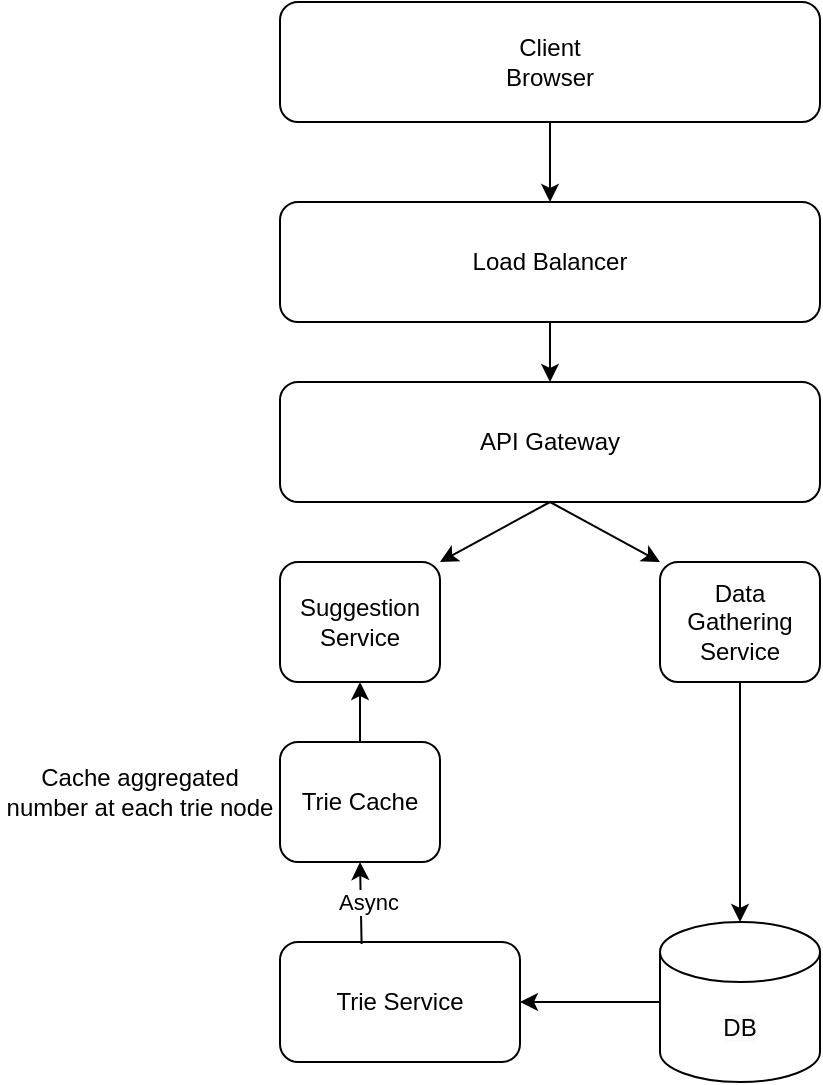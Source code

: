 <mxfile version="21.6.5" type="github">
  <diagram name="Page-1" id="lK-sITBU5b6j4ZyMU-jR">
    <mxGraphModel dx="2266" dy="837" grid="1" gridSize="10" guides="1" tooltips="1" connect="1" arrows="1" fold="1" page="1" pageScale="1" pageWidth="850" pageHeight="1100" math="0" shadow="0">
      <root>
        <mxCell id="0" />
        <mxCell id="1" parent="0" />
        <mxCell id="E9o3z5IUMP26q3OEwpVs-1" value="Client&lt;br&gt;Browser" style="rounded=1;whiteSpace=wrap;html=1;" vertex="1" parent="1">
          <mxGeometry x="290" y="150" width="270" height="60" as="geometry" />
        </mxCell>
        <mxCell id="E9o3z5IUMP26q3OEwpVs-7" value="API Gateway" style="rounded=1;whiteSpace=wrap;html=1;" vertex="1" parent="1">
          <mxGeometry x="290" y="340" width="270" height="60" as="geometry" />
        </mxCell>
        <mxCell id="E9o3z5IUMP26q3OEwpVs-8" value="Load Balancer" style="rounded=1;whiteSpace=wrap;html=1;" vertex="1" parent="1">
          <mxGeometry x="290" y="250" width="270" height="60" as="geometry" />
        </mxCell>
        <mxCell id="E9o3z5IUMP26q3OEwpVs-9" value="" style="endArrow=classic;html=1;rounded=0;exitX=0.5;exitY=1;exitDx=0;exitDy=0;entryX=0.5;entryY=0;entryDx=0;entryDy=0;" edge="1" parent="1" source="E9o3z5IUMP26q3OEwpVs-8" target="E9o3z5IUMP26q3OEwpVs-7">
          <mxGeometry width="50" height="50" relative="1" as="geometry">
            <mxPoint x="750" y="418" as="sourcePoint" />
            <mxPoint x="800" y="368" as="targetPoint" />
          </mxGeometry>
        </mxCell>
        <mxCell id="E9o3z5IUMP26q3OEwpVs-10" value="Suggestion Service" style="rounded=1;whiteSpace=wrap;html=1;" vertex="1" parent="1">
          <mxGeometry x="290" y="430" width="80" height="60" as="geometry" />
        </mxCell>
        <mxCell id="E9o3z5IUMP26q3OEwpVs-11" value="" style="endArrow=classic;html=1;rounded=0;exitX=0.5;exitY=1;exitDx=0;exitDy=0;entryX=1;entryY=0;entryDx=0;entryDy=0;" edge="1" parent="1" source="E9o3z5IUMP26q3OEwpVs-7" target="E9o3z5IUMP26q3OEwpVs-10">
          <mxGeometry width="50" height="50" relative="1" as="geometry">
            <mxPoint x="800" y="438" as="sourcePoint" />
            <mxPoint x="850" y="388" as="targetPoint" />
          </mxGeometry>
        </mxCell>
        <mxCell id="E9o3z5IUMP26q3OEwpVs-12" value="&lt;span style=&quot;color: rgb(0, 0, 0); font-family: Helvetica; font-size: 12px; font-style: normal; font-variant-ligatures: normal; font-variant-caps: normal; font-weight: 400; letter-spacing: normal; orphans: 2; text-align: center; text-indent: 0px; text-transform: none; widows: 2; word-spacing: 0px; -webkit-text-stroke-width: 0px; background-color: rgb(251, 251, 251); text-decoration-thickness: initial; text-decoration-style: initial; text-decoration-color: initial; float: none; display: inline !important;&quot;&gt;&lt;span&gt;DB&lt;/span&gt;&lt;/span&gt;" style="shape=cylinder3;whiteSpace=wrap;html=1;boundedLbl=1;backgroundOutline=1;size=15;" vertex="1" parent="1">
          <mxGeometry x="480" y="610" width="80" height="80" as="geometry" />
        </mxCell>
        <mxCell id="E9o3z5IUMP26q3OEwpVs-13" value="Trie&amp;nbsp;Cache" style="rounded=1;whiteSpace=wrap;html=1;" vertex="1" parent="1">
          <mxGeometry x="290" y="520" width="80" height="60" as="geometry" />
        </mxCell>
        <mxCell id="E9o3z5IUMP26q3OEwpVs-15" value="" style="endArrow=classic;html=1;rounded=0;exitX=0.5;exitY=1;exitDx=0;exitDy=0;entryX=0.5;entryY=0;entryDx=0;entryDy=0;entryPerimeter=0;" edge="1" parent="1" source="E9o3z5IUMP26q3OEwpVs-18" target="E9o3z5IUMP26q3OEwpVs-12">
          <mxGeometry width="50" height="50" relative="1" as="geometry">
            <mxPoint x="490" y="580" as="sourcePoint" />
            <mxPoint x="540" y="530" as="targetPoint" />
          </mxGeometry>
        </mxCell>
        <mxCell id="E9o3z5IUMP26q3OEwpVs-16" value="" style="endArrow=classic;html=1;rounded=0;entryX=0.5;entryY=0;entryDx=0;entryDy=0;exitX=0.5;exitY=1;exitDx=0;exitDy=0;" edge="1" parent="1" source="E9o3z5IUMP26q3OEwpVs-1" target="E9o3z5IUMP26q3OEwpVs-8">
          <mxGeometry width="50" height="50" relative="1" as="geometry">
            <mxPoint x="325" y="210" as="sourcePoint" />
            <mxPoint x="740" y="360" as="targetPoint" />
          </mxGeometry>
        </mxCell>
        <mxCell id="E9o3z5IUMP26q3OEwpVs-18" value="Data Gathering Service" style="rounded=1;whiteSpace=wrap;html=1;" vertex="1" parent="1">
          <mxGeometry x="480" y="430" width="80" height="60" as="geometry" />
        </mxCell>
        <mxCell id="E9o3z5IUMP26q3OEwpVs-19" value="" style="endArrow=classic;html=1;rounded=0;exitX=0.5;exitY=1;exitDx=0;exitDy=0;entryX=0;entryY=0;entryDx=0;entryDy=0;" edge="1" parent="1" source="E9o3z5IUMP26q3OEwpVs-7" target="E9o3z5IUMP26q3OEwpVs-18">
          <mxGeometry width="50" height="50" relative="1" as="geometry">
            <mxPoint x="435" y="410" as="sourcePoint" />
            <mxPoint x="340" y="440" as="targetPoint" />
          </mxGeometry>
        </mxCell>
        <mxCell id="E9o3z5IUMP26q3OEwpVs-20" value="Trie Service" style="rounded=1;whiteSpace=wrap;html=1;" vertex="1" parent="1">
          <mxGeometry x="290" y="620" width="120" height="60" as="geometry" />
        </mxCell>
        <mxCell id="E9o3z5IUMP26q3OEwpVs-21" value="" style="endArrow=classic;html=1;rounded=0;exitX=0;exitY=0.5;exitDx=0;exitDy=0;exitPerimeter=0;entryX=1;entryY=0.5;entryDx=0;entryDy=0;" edge="1" parent="1" source="E9o3z5IUMP26q3OEwpVs-12" target="E9o3z5IUMP26q3OEwpVs-20">
          <mxGeometry width="50" height="50" relative="1" as="geometry">
            <mxPoint x="560" y="820" as="sourcePoint" />
            <mxPoint x="450" y="690" as="targetPoint" />
          </mxGeometry>
        </mxCell>
        <mxCell id="E9o3z5IUMP26q3OEwpVs-22" value="" style="endArrow=classic;html=1;rounded=0;entryX=0.5;entryY=1;entryDx=0;entryDy=0;exitX=0.34;exitY=0.017;exitDx=0;exitDy=0;exitPerimeter=0;" edge="1" parent="1" source="E9o3z5IUMP26q3OEwpVs-20" target="E9o3z5IUMP26q3OEwpVs-13">
          <mxGeometry width="50" height="50" relative="1" as="geometry">
            <mxPoint x="290" y="640" as="sourcePoint" />
            <mxPoint x="340" y="590" as="targetPoint" />
          </mxGeometry>
        </mxCell>
        <mxCell id="E9o3z5IUMP26q3OEwpVs-25" value="Async" style="edgeLabel;html=1;align=center;verticalAlign=middle;resizable=0;points=[];" vertex="1" connectable="0" parent="E9o3z5IUMP26q3OEwpVs-22">
          <mxGeometry x="0.051" y="-3" relative="1" as="geometry">
            <mxPoint as="offset" />
          </mxGeometry>
        </mxCell>
        <mxCell id="E9o3z5IUMP26q3OEwpVs-23" value="" style="endArrow=classic;html=1;rounded=0;entryX=0.5;entryY=1;entryDx=0;entryDy=0;exitX=0.5;exitY=0;exitDx=0;exitDy=0;" edge="1" parent="1" source="E9o3z5IUMP26q3OEwpVs-13" target="E9o3z5IUMP26q3OEwpVs-10">
          <mxGeometry width="50" height="50" relative="1" as="geometry">
            <mxPoint x="160" y="580" as="sourcePoint" />
            <mxPoint x="210" y="530" as="targetPoint" />
          </mxGeometry>
        </mxCell>
        <mxCell id="E9o3z5IUMP26q3OEwpVs-24" value="Cache aggregated number at each trie node" style="text;html=1;strokeColor=none;fillColor=none;align=center;verticalAlign=middle;whiteSpace=wrap;rounded=0;" vertex="1" parent="1">
          <mxGeometry x="150" y="530" width="140" height="30" as="geometry" />
        </mxCell>
      </root>
    </mxGraphModel>
  </diagram>
</mxfile>
